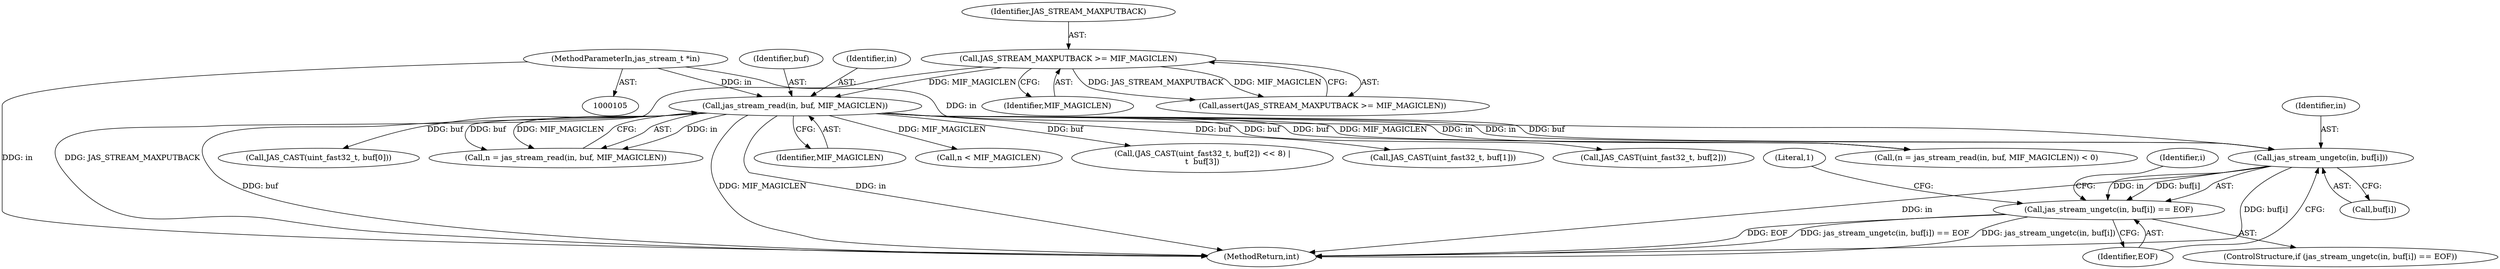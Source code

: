 digraph "0_jasper_d42b2388f7f8e0332c846675133acea151fc557a_43@API" {
"1000143" [label="(Call,jas_stream_ungetc(in, buf[i]))"];
"1000120" [label="(Call,jas_stream_read(in, buf, MIF_MAGICLEN))"];
"1000106" [label="(MethodParameterIn,jas_stream_t *in)"];
"1000113" [label="(Call,JAS_STREAM_MAXPUTBACK >= MIF_MAGICLEN)"];
"1000142" [label="(Call,jas_stream_ungetc(in, buf[i]) == EOF)"];
"1000139" [label="(Identifier,i)"];
"1000122" [label="(Identifier,buf)"];
"1000143" [label="(Call,jas_stream_ungetc(in, buf[i]))"];
"1000117" [label="(Call,(n = jas_stream_read(in, buf, MIF_MAGICLEN)) < 0)"];
"1000141" [label="(ControlStructure,if (jas_stream_ungetc(in, buf[i]) == EOF))"];
"1000165" [label="(Call,JAS_CAST(uint_fast32_t, buf[0]))"];
"1000113" [label="(Call,JAS_STREAM_MAXPUTBACK >= MIF_MAGICLEN)"];
"1000120" [label="(Call,jas_stream_read(in, buf, MIF_MAGICLEN))"];
"1000142" [label="(Call,jas_stream_ungetc(in, buf[i]) == EOF)"];
"1000118" [label="(Call,n = jas_stream_read(in, buf, MIF_MAGICLEN))"];
"1000148" [label="(Identifier,EOF)"];
"1000200" [label="(MethodReturn,int)"];
"1000112" [label="(Call,assert(JAS_STREAM_MAXPUTBACK >= MIF_MAGICLEN))"];
"1000123" [label="(Identifier,MIF_MAGICLEN)"];
"1000106" [label="(MethodParameterIn,jas_stream_t *in)"];
"1000154" [label="(Call,n < MIF_MAGICLEN)"];
"1000115" [label="(Identifier,MIF_MAGICLEN)"];
"1000179" [label="(Call,(JAS_CAST(uint_fast32_t, buf[2]) << 8) |\n\t  buf[3])"];
"1000114" [label="(Identifier,JAS_STREAM_MAXPUTBACK)"];
"1000152" [label="(Literal,1)"];
"1000145" [label="(Call,buf[i])"];
"1000173" [label="(Call,JAS_CAST(uint_fast32_t, buf[1]))"];
"1000121" [label="(Identifier,in)"];
"1000181" [label="(Call,JAS_CAST(uint_fast32_t, buf[2]))"];
"1000144" [label="(Identifier,in)"];
"1000143" -> "1000142"  [label="AST: "];
"1000143" -> "1000145"  [label="CFG: "];
"1000144" -> "1000143"  [label="AST: "];
"1000145" -> "1000143"  [label="AST: "];
"1000148" -> "1000143"  [label="CFG: "];
"1000143" -> "1000200"  [label="DDG: in"];
"1000143" -> "1000200"  [label="DDG: buf[i]"];
"1000143" -> "1000142"  [label="DDG: in"];
"1000143" -> "1000142"  [label="DDG: buf[i]"];
"1000120" -> "1000143"  [label="DDG: in"];
"1000120" -> "1000143"  [label="DDG: buf"];
"1000106" -> "1000143"  [label="DDG: in"];
"1000120" -> "1000118"  [label="AST: "];
"1000120" -> "1000123"  [label="CFG: "];
"1000121" -> "1000120"  [label="AST: "];
"1000122" -> "1000120"  [label="AST: "];
"1000123" -> "1000120"  [label="AST: "];
"1000118" -> "1000120"  [label="CFG: "];
"1000120" -> "1000200"  [label="DDG: MIF_MAGICLEN"];
"1000120" -> "1000200"  [label="DDG: in"];
"1000120" -> "1000200"  [label="DDG: buf"];
"1000120" -> "1000117"  [label="DDG: in"];
"1000120" -> "1000117"  [label="DDG: buf"];
"1000120" -> "1000117"  [label="DDG: MIF_MAGICLEN"];
"1000120" -> "1000118"  [label="DDG: in"];
"1000120" -> "1000118"  [label="DDG: buf"];
"1000120" -> "1000118"  [label="DDG: MIF_MAGICLEN"];
"1000106" -> "1000120"  [label="DDG: in"];
"1000113" -> "1000120"  [label="DDG: MIF_MAGICLEN"];
"1000120" -> "1000154"  [label="DDG: MIF_MAGICLEN"];
"1000120" -> "1000165"  [label="DDG: buf"];
"1000120" -> "1000173"  [label="DDG: buf"];
"1000120" -> "1000181"  [label="DDG: buf"];
"1000120" -> "1000179"  [label="DDG: buf"];
"1000106" -> "1000105"  [label="AST: "];
"1000106" -> "1000200"  [label="DDG: in"];
"1000113" -> "1000112"  [label="AST: "];
"1000113" -> "1000115"  [label="CFG: "];
"1000114" -> "1000113"  [label="AST: "];
"1000115" -> "1000113"  [label="AST: "];
"1000112" -> "1000113"  [label="CFG: "];
"1000113" -> "1000200"  [label="DDG: JAS_STREAM_MAXPUTBACK"];
"1000113" -> "1000112"  [label="DDG: JAS_STREAM_MAXPUTBACK"];
"1000113" -> "1000112"  [label="DDG: MIF_MAGICLEN"];
"1000142" -> "1000141"  [label="AST: "];
"1000142" -> "1000148"  [label="CFG: "];
"1000148" -> "1000142"  [label="AST: "];
"1000152" -> "1000142"  [label="CFG: "];
"1000139" -> "1000142"  [label="CFG: "];
"1000142" -> "1000200"  [label="DDG: EOF"];
"1000142" -> "1000200"  [label="DDG: jas_stream_ungetc(in, buf[i]) == EOF"];
"1000142" -> "1000200"  [label="DDG: jas_stream_ungetc(in, buf[i])"];
}
